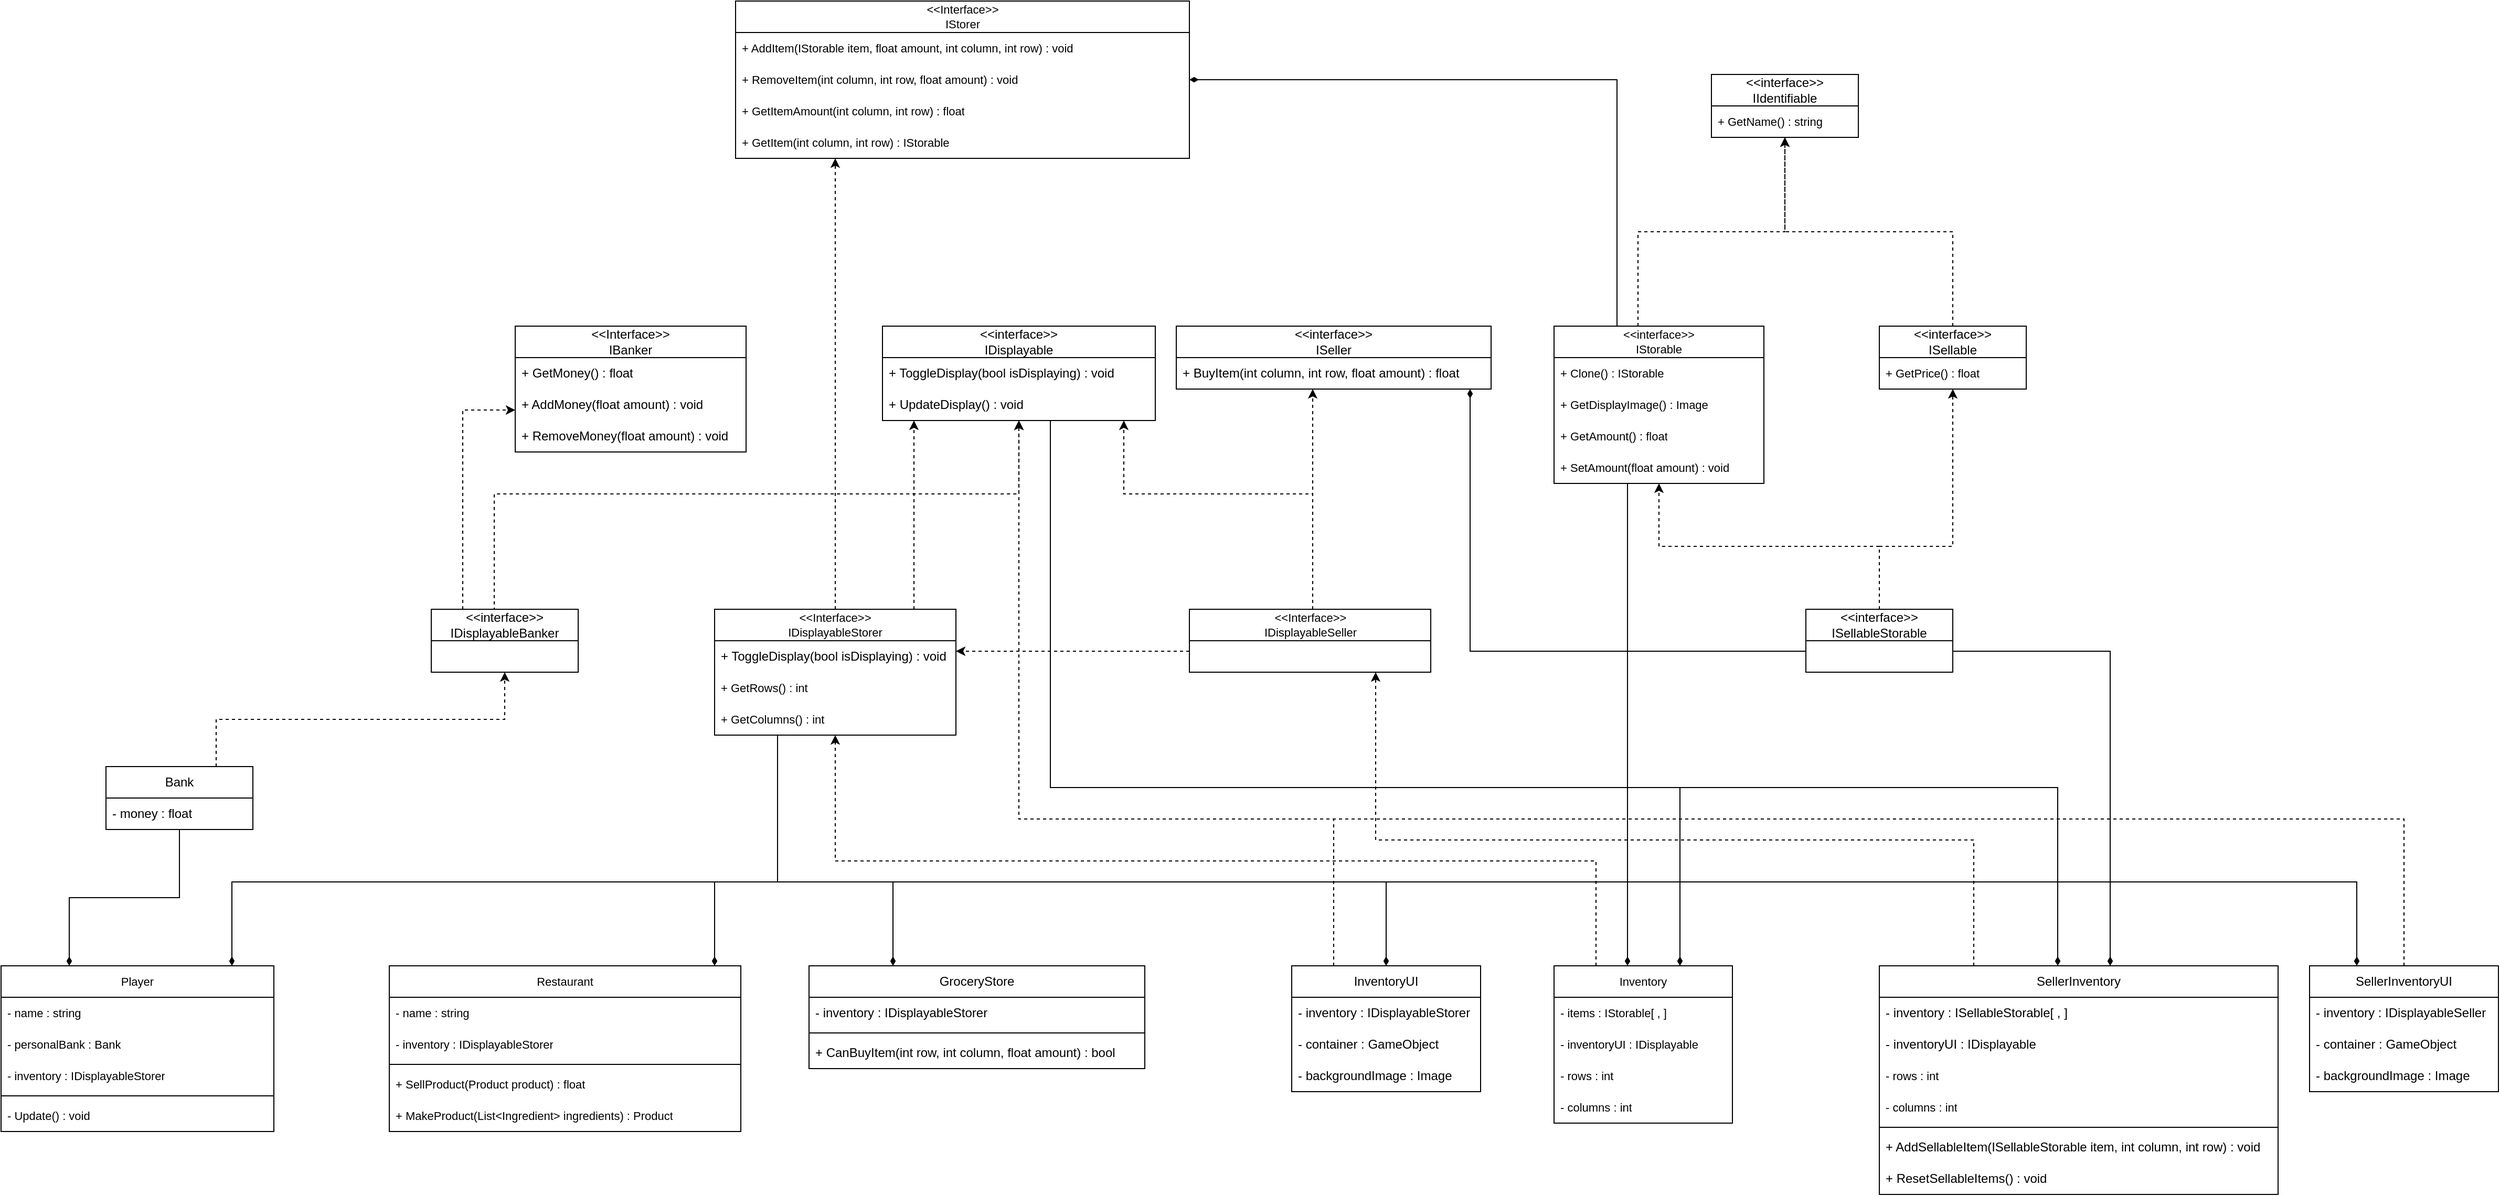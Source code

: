 <mxfile version="27.0.2">
  <diagram id="pdB2mCK9hGcTlmRjA9xO" name="Page-1">
    <mxGraphModel dx="2078" dy="1389" grid="1" gridSize="10" guides="1" tooltips="1" connect="1" arrows="1" fold="1" page="0" pageScale="1" pageWidth="1100" pageHeight="850" math="0" shadow="0">
      <root>
        <mxCell id="0" />
        <mxCell id="1" parent="0" />
        <mxCell id="y3dejYl5hOy6JRBc-fn4-83" style="edgeStyle=orthogonalEdgeStyle;shape=connector;rounded=0;orthogonalLoop=1;jettySize=auto;html=1;strokeColor=default;align=center;verticalAlign=middle;fontFamily=Helvetica;fontSize=11;fontColor=default;labelBackgroundColor=default;startFill=0;endArrow=classic;endFill=1;dashed=1;" parent="1" source="7_HF5JpnLs6K-egopBzT-24" target="y3dejYl5hOy6JRBc-fn4-70" edge="1">
          <mxGeometry relative="1" as="geometry">
            <Array as="points">
              <mxPoint x="445" y="80" />
              <mxPoint x="445" y="80" />
            </Array>
          </mxGeometry>
        </mxCell>
        <mxCell id="7_HF5JpnLs6K-egopBzT-32" style="edgeStyle=orthogonalEdgeStyle;shape=connector;rounded=0;orthogonalLoop=1;jettySize=auto;html=1;strokeColor=default;align=center;verticalAlign=middle;fontFamily=Helvetica;fontSize=11;fontColor=default;labelBackgroundColor=default;startFill=0;endArrow=classic;dashed=1;endFill=1;" parent="1" source="y3dejYl5hOy6JRBc-fn4-38" target="7_HF5JpnLs6K-egopBzT-24" edge="1">
          <mxGeometry relative="1" as="geometry">
            <Array as="points">
              <mxPoint x="1170" y="680" />
              <mxPoint x="445" y="680" />
            </Array>
          </mxGeometry>
        </mxCell>
        <mxCell id="pJNXz36hdigAx7LciK3f-6" style="edgeStyle=orthogonalEdgeStyle;rounded=0;orthogonalLoop=1;jettySize=auto;html=1;endArrow=none;startFill=1;startArrow=diamondThin;" parent="1" source="y3dejYl5hOy6JRBc-fn4-38" target="NxSFSjnVY6C2mRSDxV60-2" edge="1">
          <mxGeometry relative="1" as="geometry">
            <Array as="points">
              <mxPoint x="1250" y="610" />
              <mxPoint x="650" y="610" />
            </Array>
          </mxGeometry>
        </mxCell>
        <mxCell id="pJNXz36hdigAx7LciK3f-7" style="edgeStyle=orthogonalEdgeStyle;rounded=0;orthogonalLoop=1;jettySize=auto;html=1;startArrow=none;startFill=0;endArrow=diamondThin;endFill=1;" parent="1" source="7_HF5JpnLs6K-egopBzT-24" target="pJNXz36hdigAx7LciK3f-1" edge="1">
          <mxGeometry relative="1" as="geometry">
            <Array as="points">
              <mxPoint x="390" y="700" />
              <mxPoint x="970" y="700" />
            </Array>
          </mxGeometry>
        </mxCell>
        <mxCell id="y3dejYl5hOy6JRBc-fn4-38" value="Inventory" style="swimlane;fontStyle=0;childLayout=stackLayout;horizontal=1;startSize=30;horizontalStack=0;resizeParent=1;resizeParentMax=0;resizeLast=0;collapsible=1;marginBottom=0;whiteSpace=wrap;html=1;fontFamily=Helvetica;fontSize=11;fontColor=default;labelBackgroundColor=default;" parent="1" vertex="1">
          <mxGeometry x="1130" y="780" width="170" height="150" as="geometry" />
        </mxCell>
        <mxCell id="y3dejYl5hOy6JRBc-fn4-39" value="- items : IStorable[ , ]" style="text;strokeColor=none;fillColor=none;align=left;verticalAlign=middle;spacingLeft=4;spacingRight=4;overflow=hidden;points=[[0,0.5],[1,0.5]];portConstraint=eastwest;rotatable=0;whiteSpace=wrap;html=1;fontFamily=Helvetica;fontSize=11;fontColor=default;labelBackgroundColor=default;" parent="y3dejYl5hOy6JRBc-fn4-38" vertex="1">
          <mxGeometry y="30" width="170" height="30" as="geometry" />
        </mxCell>
        <mxCell id="pJNXz36hdigAx7LciK3f-8" value="- inventoryUI : IDisplayable" style="text;strokeColor=none;fillColor=none;align=left;verticalAlign=middle;spacingLeft=4;spacingRight=4;overflow=hidden;points=[[0,0.5],[1,0.5]];portConstraint=eastwest;rotatable=0;whiteSpace=wrap;html=1;fontFamily=Helvetica;fontSize=11;fontColor=default;labelBackgroundColor=default;" parent="y3dejYl5hOy6JRBc-fn4-38" vertex="1">
          <mxGeometry y="60" width="170" height="30" as="geometry" />
        </mxCell>
        <mxCell id="gDQ5T7jIF0I7Gpl21PnT-2" value="- rows : int" style="text;strokeColor=none;fillColor=none;align=left;verticalAlign=middle;spacingLeft=4;spacingRight=4;overflow=hidden;points=[[0,0.5],[1,0.5]];portConstraint=eastwest;rotatable=0;whiteSpace=wrap;html=1;fontFamily=Helvetica;fontSize=11;fontColor=default;labelBackgroundColor=default;" parent="y3dejYl5hOy6JRBc-fn4-38" vertex="1">
          <mxGeometry y="90" width="170" height="30" as="geometry" />
        </mxCell>
        <mxCell id="gDQ5T7jIF0I7Gpl21PnT-3" value="- columns : int" style="text;strokeColor=none;fillColor=none;align=left;verticalAlign=middle;spacingLeft=4;spacingRight=4;overflow=hidden;points=[[0,0.5],[1,0.5]];portConstraint=eastwest;rotatable=0;whiteSpace=wrap;html=1;fontFamily=Helvetica;fontSize=11;fontColor=default;labelBackgroundColor=default;" parent="y3dejYl5hOy6JRBc-fn4-38" vertex="1">
          <mxGeometry y="120" width="170" height="30" as="geometry" />
        </mxCell>
        <mxCell id="y3dejYl5hOy6JRBc-fn4-70" value="&amp;lt;&amp;lt;Interface&amp;gt;&amp;gt;&lt;div&gt;IStorer&lt;/div&gt;" style="swimlane;fontStyle=0;childLayout=stackLayout;horizontal=1;startSize=30;horizontalStack=0;resizeParent=1;resizeParentMax=0;resizeLast=0;collapsible=1;marginBottom=0;whiteSpace=wrap;html=1;fontFamily=Helvetica;fontSize=11;fontColor=default;labelBackgroundColor=default;" parent="1" vertex="1">
          <mxGeometry x="350" y="-140" width="432.5" height="150" as="geometry" />
        </mxCell>
        <mxCell id="y3dejYl5hOy6JRBc-fn4-85" value="+ AddItem(IStorable item, float amount, int column, int row) : void" style="text;strokeColor=none;fillColor=none;align=left;verticalAlign=middle;spacingLeft=4;spacingRight=4;overflow=hidden;points=[[0,0.5],[1,0.5]];portConstraint=eastwest;rotatable=0;whiteSpace=wrap;html=1;fontFamily=Helvetica;fontSize=11;fontColor=default;labelBackgroundColor=default;" parent="y3dejYl5hOy6JRBc-fn4-70" vertex="1">
          <mxGeometry y="30" width="432.5" height="30" as="geometry" />
        </mxCell>
        <mxCell id="y3dejYl5hOy6JRBc-fn4-78" value="+ RemoveItem(int column, int row, float amount) : void" style="text;strokeColor=none;fillColor=none;align=left;verticalAlign=middle;spacingLeft=4;spacingRight=4;overflow=hidden;points=[[0,0.5],[1,0.5]];portConstraint=eastwest;rotatable=0;whiteSpace=wrap;html=1;fontFamily=Helvetica;fontSize=11;fontColor=default;labelBackgroundColor=default;" parent="y3dejYl5hOy6JRBc-fn4-70" vertex="1">
          <mxGeometry y="60" width="432.5" height="30" as="geometry" />
        </mxCell>
        <mxCell id="iZO1yUz39WsHkS1mLO0n-1" value="+ GetItemAmount(int column, int row) : float" style="text;strokeColor=none;fillColor=none;align=left;verticalAlign=middle;spacingLeft=4;spacingRight=4;overflow=hidden;points=[[0,0.5],[1,0.5]];portConstraint=eastwest;rotatable=0;whiteSpace=wrap;html=1;fontFamily=Helvetica;fontSize=11;fontColor=default;labelBackgroundColor=default;" vertex="1" parent="y3dejYl5hOy6JRBc-fn4-70">
          <mxGeometry y="90" width="432.5" height="30" as="geometry" />
        </mxCell>
        <mxCell id="iZO1yUz39WsHkS1mLO0n-2" value="+ GetItem(int column, int row) : IStorable" style="text;strokeColor=none;fillColor=none;align=left;verticalAlign=middle;spacingLeft=4;spacingRight=4;overflow=hidden;points=[[0,0.5],[1,0.5]];portConstraint=eastwest;rotatable=0;whiteSpace=wrap;html=1;fontFamily=Helvetica;fontSize=11;fontColor=default;labelBackgroundColor=default;" vertex="1" parent="y3dejYl5hOy6JRBc-fn4-70">
          <mxGeometry y="120" width="432.5" height="30" as="geometry" />
        </mxCell>
        <mxCell id="gDQ5T7jIF0I7Gpl21PnT-27" style="edgeStyle=orthogonalEdgeStyle;rounded=0;orthogonalLoop=1;jettySize=auto;html=1;dashed=1;" parent="1" source="y3dejYl5hOy6JRBc-fn4-88" target="gDQ5T7jIF0I7Gpl21PnT-22" edge="1">
          <mxGeometry relative="1" as="geometry">
            <Array as="points">
              <mxPoint x="1210" y="80" />
              <mxPoint x="1350" y="80" />
            </Array>
          </mxGeometry>
        </mxCell>
        <mxCell id="y3dejYl5hOy6JRBc-fn4-88" value="&lt;div&gt;&amp;lt;&amp;lt;interface&amp;gt;&amp;gt;&lt;/div&gt;IStorable" style="swimlane;fontStyle=0;childLayout=stackLayout;horizontal=1;startSize=30;horizontalStack=0;resizeParent=1;resizeParentMax=0;resizeLast=0;collapsible=1;marginBottom=0;whiteSpace=wrap;html=1;fontFamily=Helvetica;fontSize=11;fontColor=default;labelBackgroundColor=default;" parent="1" vertex="1">
          <mxGeometry x="1130" y="170" width="200" height="150" as="geometry" />
        </mxCell>
        <mxCell id="2UsgkP_STszKTiXuxc6y-1" value="+ Clone() : IStorable" style="text;strokeColor=none;fillColor=none;align=left;verticalAlign=middle;spacingLeft=4;spacingRight=4;overflow=hidden;points=[[0,0.5],[1,0.5]];portConstraint=eastwest;rotatable=0;whiteSpace=wrap;html=1;fontFamily=Helvetica;fontSize=11;fontColor=default;labelBackgroundColor=default;" parent="y3dejYl5hOy6JRBc-fn4-88" vertex="1">
          <mxGeometry y="30" width="200" height="30" as="geometry" />
        </mxCell>
        <mxCell id="pJNXz36hdigAx7LciK3f-21" value="+ GetDisplayImage() : Image" style="text;strokeColor=none;fillColor=none;align=left;verticalAlign=middle;spacingLeft=4;spacingRight=4;overflow=hidden;points=[[0,0.5],[1,0.5]];portConstraint=eastwest;rotatable=0;whiteSpace=wrap;html=1;fontFamily=Helvetica;fontSize=11;fontColor=default;labelBackgroundColor=default;" parent="y3dejYl5hOy6JRBc-fn4-88" vertex="1">
          <mxGeometry y="60" width="200" height="30" as="geometry" />
        </mxCell>
        <mxCell id="kN-PBvlzbQmu7w6hdfgW-4" value="+ GetAmount() : float" style="text;strokeColor=none;fillColor=none;align=left;verticalAlign=middle;spacingLeft=4;spacingRight=4;overflow=hidden;points=[[0,0.5],[1,0.5]];portConstraint=eastwest;rotatable=0;whiteSpace=wrap;html=1;fontFamily=Helvetica;fontSize=11;fontColor=default;labelBackgroundColor=default;" parent="y3dejYl5hOy6JRBc-fn4-88" vertex="1">
          <mxGeometry y="90" width="200" height="30" as="geometry" />
        </mxCell>
        <mxCell id="kN-PBvlzbQmu7w6hdfgW-7" value="+ SetAmount(float amount) : void" style="text;strokeColor=none;fillColor=none;align=left;verticalAlign=middle;spacingLeft=4;spacingRight=4;overflow=hidden;points=[[0,0.5],[1,0.5]];portConstraint=eastwest;rotatable=0;whiteSpace=wrap;html=1;fontFamily=Helvetica;fontSize=11;fontColor=default;labelBackgroundColor=default;" parent="y3dejYl5hOy6JRBc-fn4-88" vertex="1">
          <mxGeometry y="120" width="200" height="30" as="geometry" />
        </mxCell>
        <mxCell id="y3dejYl5hOy6JRBc-fn4-93" style="edgeStyle=orthogonalEdgeStyle;shape=connector;rounded=0;orthogonalLoop=1;jettySize=auto;html=1;strokeColor=default;align=center;verticalAlign=middle;fontFamily=Helvetica;fontSize=11;fontColor=default;labelBackgroundColor=default;startFill=1;endArrow=none;startArrow=diamondThin;" parent="1" source="y3dejYl5hOy6JRBc-fn4-70" target="y3dejYl5hOy6JRBc-fn4-88" edge="1">
          <mxGeometry relative="1" as="geometry">
            <Array as="points">
              <mxPoint x="1190" y="-65" />
            </Array>
          </mxGeometry>
        </mxCell>
        <mxCell id="NxSFSjnVY6C2mRSDxV60-2" value="&amp;lt;&amp;lt;interface&amp;gt;&amp;gt;&lt;div&gt;IDisplayable&lt;/div&gt;" style="swimlane;fontStyle=0;childLayout=stackLayout;horizontal=1;startSize=30;horizontalStack=0;resizeParent=1;resizeParentMax=0;resizeLast=0;collapsible=1;marginBottom=0;whiteSpace=wrap;html=1;" parent="1" vertex="1">
          <mxGeometry x="490" y="170" width="260" height="90" as="geometry" />
        </mxCell>
        <mxCell id="NxSFSjnVY6C2mRSDxV60-3" value="+ ToggleDisplay(bool isDisplaying) : void" style="text;strokeColor=none;fillColor=none;align=left;verticalAlign=middle;spacingLeft=4;spacingRight=4;overflow=hidden;points=[[0,0.5],[1,0.5]];portConstraint=eastwest;rotatable=0;whiteSpace=wrap;html=1;" parent="NxSFSjnVY6C2mRSDxV60-2" vertex="1">
          <mxGeometry y="30" width="260" height="30" as="geometry" />
        </mxCell>
        <mxCell id="pJNXz36hdigAx7LciK3f-24" value="+ UpdateDisplay() : void" style="text;strokeColor=none;fillColor=none;align=left;verticalAlign=middle;spacingLeft=4;spacingRight=4;overflow=hidden;points=[[0,0.5],[1,0.5]];portConstraint=eastwest;rotatable=0;whiteSpace=wrap;html=1;" parent="NxSFSjnVY6C2mRSDxV60-2" vertex="1">
          <mxGeometry y="60" width="260" height="30" as="geometry" />
        </mxCell>
        <mxCell id="7_HF5JpnLs6K-egopBzT-14" style="edgeStyle=orthogonalEdgeStyle;rounded=0;orthogonalLoop=1;jettySize=auto;html=1;endArrow=none;startFill=1;startArrow=diamondThin;" parent="1" source="y3dejYl5hOy6JRBc-fn4-38" target="y3dejYl5hOy6JRBc-fn4-88" edge="1">
          <mxGeometry relative="1" as="geometry">
            <mxPoint x="870" y="280" as="targetPoint" />
            <Array as="points">
              <mxPoint x="1200" y="390" />
              <mxPoint x="1200" y="390" />
            </Array>
          </mxGeometry>
        </mxCell>
        <mxCell id="iZO1yUz39WsHkS1mLO0n-13" style="edgeStyle=orthogonalEdgeStyle;rounded=0;orthogonalLoop=1;jettySize=auto;html=1;dashed=1;" edge="1" parent="1" source="7_HF5JpnLs6K-egopBzT-24" target="NxSFSjnVY6C2mRSDxV60-2">
          <mxGeometry relative="1" as="geometry">
            <Array as="points">
              <mxPoint x="520" y="350" />
              <mxPoint x="520" y="350" />
            </Array>
          </mxGeometry>
        </mxCell>
        <mxCell id="7_HF5JpnLs6K-egopBzT-24" value="&lt;div&gt;&amp;lt;&amp;lt;Interface&amp;gt;&amp;gt;&lt;/div&gt;IDisplayableStorer" style="swimlane;fontStyle=0;childLayout=stackLayout;horizontal=1;startSize=30;horizontalStack=0;resizeParent=1;resizeParentMax=0;resizeLast=0;collapsible=1;marginBottom=0;whiteSpace=wrap;html=1;fontFamily=Helvetica;fontSize=11;fontColor=default;labelBackgroundColor=default;" parent="1" vertex="1">
          <mxGeometry x="330" y="440" width="230" height="120" as="geometry" />
        </mxCell>
        <mxCell id="pJNXz36hdigAx7LciK3f-25" value="+ ToggleDisplay(bool isDisplaying) : void" style="text;strokeColor=none;fillColor=none;align=left;verticalAlign=middle;spacingLeft=4;spacingRight=4;overflow=hidden;points=[[0,0.5],[1,0.5]];portConstraint=eastwest;rotatable=0;whiteSpace=wrap;html=1;" parent="7_HF5JpnLs6K-egopBzT-24" vertex="1">
          <mxGeometry y="30" width="230" height="30" as="geometry" />
        </mxCell>
        <mxCell id="pJNXz36hdigAx7LciK3f-12" value="+ GetRows() : int" style="text;strokeColor=none;fillColor=none;align=left;verticalAlign=middle;spacingLeft=4;spacingRight=4;overflow=hidden;points=[[0,0.5],[1,0.5]];portConstraint=eastwest;rotatable=0;whiteSpace=wrap;html=1;fontFamily=Helvetica;fontSize=11;fontColor=default;labelBackgroundColor=default;" parent="7_HF5JpnLs6K-egopBzT-24" vertex="1">
          <mxGeometry y="60" width="230" height="30" as="geometry" />
        </mxCell>
        <mxCell id="pJNXz36hdigAx7LciK3f-14" value="+ GetColumns() : int" style="text;strokeColor=none;fillColor=none;align=left;verticalAlign=middle;spacingLeft=4;spacingRight=4;overflow=hidden;points=[[0,0.5],[1,0.5]];portConstraint=eastwest;rotatable=0;whiteSpace=wrap;html=1;fontFamily=Helvetica;fontSize=11;fontColor=default;labelBackgroundColor=default;" parent="7_HF5JpnLs6K-egopBzT-24" vertex="1">
          <mxGeometry y="90" width="230" height="30" as="geometry" />
        </mxCell>
        <mxCell id="7_HF5JpnLs6K-egopBzT-50" style="edgeStyle=orthogonalEdgeStyle;shape=connector;rounded=0;orthogonalLoop=1;jettySize=auto;html=1;strokeColor=default;align=center;verticalAlign=middle;fontFamily=Helvetica;fontSize=11;fontColor=default;labelBackgroundColor=default;startFill=1;endArrow=none;startArrow=diamondThin;" parent="1" source="7_HF5JpnLs6K-egopBzT-33" target="7_HF5JpnLs6K-egopBzT-24" edge="1">
          <mxGeometry relative="1" as="geometry">
            <mxPoint x="270" y="790" as="sourcePoint" />
            <Array as="points">
              <mxPoint x="330" y="700" />
              <mxPoint x="390" y="700" />
            </Array>
          </mxGeometry>
        </mxCell>
        <mxCell id="7_HF5JpnLs6K-egopBzT-33" value="Restaurant" style="swimlane;fontStyle=0;childLayout=stackLayout;horizontal=1;startSize=30;horizontalStack=0;resizeParent=1;resizeParentMax=0;resizeLast=0;collapsible=1;marginBottom=0;whiteSpace=wrap;html=1;fontFamily=Helvetica;fontSize=11;fontColor=default;labelBackgroundColor=default;" parent="1" vertex="1">
          <mxGeometry x="20" y="780" width="335" height="158" as="geometry" />
        </mxCell>
        <mxCell id="7_HF5JpnLs6K-egopBzT-34" value="- name : string" style="text;strokeColor=none;fillColor=none;align=left;verticalAlign=middle;spacingLeft=4;spacingRight=4;overflow=hidden;points=[[0,0.5],[1,0.5]];portConstraint=eastwest;rotatable=0;whiteSpace=wrap;html=1;fontFamily=Helvetica;fontSize=11;fontColor=default;labelBackgroundColor=default;" parent="7_HF5JpnLs6K-egopBzT-33" vertex="1">
          <mxGeometry y="30" width="335" height="30" as="geometry" />
        </mxCell>
        <mxCell id="7_HF5JpnLs6K-egopBzT-35" value="- inventory : IDisplayableStorer" style="text;strokeColor=none;fillColor=none;align=left;verticalAlign=middle;spacingLeft=4;spacingRight=4;overflow=hidden;points=[[0,0.5],[1,0.5]];portConstraint=eastwest;rotatable=0;whiteSpace=wrap;html=1;fontFamily=Helvetica;fontSize=11;fontColor=default;labelBackgroundColor=default;" parent="7_HF5JpnLs6K-egopBzT-33" vertex="1">
          <mxGeometry y="60" width="335" height="30" as="geometry" />
        </mxCell>
        <mxCell id="7_HF5JpnLs6K-egopBzT-36" value="&lt;span style=&quot;color: rgba(0, 0, 0, 0); font-family: monospace; font-size: 0px; background-color: rgb(27, 29, 30);&quot;&gt;%3CmxGraphModel%3E%3Croot%3E%3CmxCell%20id%3D%220%22%2F%3E%3CmxCell%20id%3D%221%22%20parent%3D%220%22%2F%3E%3CmxCell%20id%3D%222%22%20value%3D%22%2B%20GetItem(string%20name)%20%3A%20Item%22%20style%3D%22text%3BstrokeColor%3Dnone%3BfillColor%3Dnone%3Balign%3Dleft%3BverticalAlign%3Dmiddle%3BspacingLeft%3D4%3BspacingRight%3D4%3Boverflow%3Dhidden%3Bpoints%3D%5B%5B0%2C0.5%5D%2C%5B1%2C0.5%5D%5D%3BportConstraint%3Deastwest%3Brotatable%3D0%3BwhiteSpace%3Dwrap%3Bhtml%3D1%3BfontFamily%3DHelvetica%3BfontSize%3D11%3BfontColor%3Ddefault%3BlabelBackgroundColor%3Ddefault%3B%22%20vertex%3D%221%22%20parent%3D%221%22%3E%3CmxGeometry%20x%3D%22400%22%20y%3D%22310%22%20width%3D%22290%22%20height%3D%2230%22%20as%3D%22geometry%22%2F%3E%3C%2FmxCell%3E%3C%2Froot%3E%3C%2FmxGraphModel%3E&lt;/span&gt;" style="line;html=1;strokeWidth=1;align=left;verticalAlign=middle;spacingTop=-1;spacingLeft=3;spacingRight=3;rotatable=0;labelPosition=right;points=[];portConstraint=eastwest;" parent="7_HF5JpnLs6K-egopBzT-33" vertex="1">
          <mxGeometry y="90" width="335" height="8" as="geometry" />
        </mxCell>
        <mxCell id="7_HF5JpnLs6K-egopBzT-38" value="+ SellProduct(Product product) : float" style="text;strokeColor=none;fillColor=none;align=left;verticalAlign=middle;spacingLeft=4;spacingRight=4;overflow=hidden;points=[[0,0.5],[1,0.5]];portConstraint=eastwest;rotatable=0;whiteSpace=wrap;html=1;fontFamily=Helvetica;fontSize=11;fontColor=default;labelBackgroundColor=default;" parent="7_HF5JpnLs6K-egopBzT-33" vertex="1">
          <mxGeometry y="98" width="335" height="30" as="geometry" />
        </mxCell>
        <mxCell id="7_HF5JpnLs6K-egopBzT-39" value="+ MakeProduct(List&amp;lt;Ingredient&amp;gt; ingredients) : Product" style="text;strokeColor=none;fillColor=none;align=left;verticalAlign=middle;spacingLeft=4;spacingRight=4;overflow=hidden;points=[[0,0.5],[1,0.5]];portConstraint=eastwest;rotatable=0;whiteSpace=wrap;html=1;fontFamily=Helvetica;fontSize=11;fontColor=default;labelBackgroundColor=default;" parent="7_HF5JpnLs6K-egopBzT-33" vertex="1">
          <mxGeometry y="128" width="335" height="30" as="geometry" />
        </mxCell>
        <mxCell id="2UsgkP_STszKTiXuxc6y-12" style="edgeStyle=orthogonalEdgeStyle;rounded=0;orthogonalLoop=1;jettySize=auto;html=1;exitX=0.25;exitY=0;exitDx=0;exitDy=0;endArrow=none;startFill=1;startArrow=diamondThin;" parent="1" source="7_HF5JpnLs6K-egopBzT-40" target="2UsgkP_STszKTiXuxc6y-7" edge="1">
          <mxGeometry relative="1" as="geometry" />
        </mxCell>
        <mxCell id="7_HF5JpnLs6K-egopBzT-40" value="Player" style="swimlane;fontStyle=0;childLayout=stackLayout;horizontal=1;startSize=30;horizontalStack=0;resizeParent=1;resizeParentMax=0;resizeLast=0;collapsible=1;marginBottom=0;whiteSpace=wrap;html=1;fontFamily=Helvetica;fontSize=11;fontColor=default;labelBackgroundColor=default;" parent="1" vertex="1">
          <mxGeometry x="-350" y="780" width="260" height="158" as="geometry" />
        </mxCell>
        <mxCell id="7_HF5JpnLs6K-egopBzT-41" value="- name : string" style="text;strokeColor=none;fillColor=none;align=left;verticalAlign=middle;spacingLeft=4;spacingRight=4;overflow=hidden;points=[[0,0.5],[1,0.5]];portConstraint=eastwest;rotatable=0;whiteSpace=wrap;html=1;fontFamily=Helvetica;fontSize=11;fontColor=default;labelBackgroundColor=default;" parent="7_HF5JpnLs6K-egopBzT-40" vertex="1">
          <mxGeometry y="30" width="260" height="30" as="geometry" />
        </mxCell>
        <mxCell id="7_HF5JpnLs6K-egopBzT-42" value="- personalBank : Bank" style="text;strokeColor=none;fillColor=none;align=left;verticalAlign=middle;spacingLeft=4;spacingRight=4;overflow=hidden;points=[[0,0.5],[1,0.5]];portConstraint=eastwest;rotatable=0;whiteSpace=wrap;html=1;fontFamily=Helvetica;fontSize=11;fontColor=default;labelBackgroundColor=default;" parent="7_HF5JpnLs6K-egopBzT-40" vertex="1">
          <mxGeometry y="60" width="260" height="30" as="geometry" />
        </mxCell>
        <mxCell id="7_HF5JpnLs6K-egopBzT-43" value="- inventory : IDisplayableStorer" style="text;strokeColor=none;fillColor=none;align=left;verticalAlign=middle;spacingLeft=4;spacingRight=4;overflow=hidden;points=[[0,0.5],[1,0.5]];portConstraint=eastwest;rotatable=0;whiteSpace=wrap;html=1;fontFamily=Helvetica;fontSize=11;fontColor=default;labelBackgroundColor=default;" parent="7_HF5JpnLs6K-egopBzT-40" vertex="1">
          <mxGeometry y="90" width="260" height="30" as="geometry" />
        </mxCell>
        <mxCell id="7_HF5JpnLs6K-egopBzT-44" value="" style="line;html=1;strokeWidth=1;align=left;verticalAlign=middle;spacingTop=-1;spacingLeft=3;spacingRight=3;rotatable=0;labelPosition=right;points=[];portConstraint=eastwest;" parent="7_HF5JpnLs6K-egopBzT-40" vertex="1">
          <mxGeometry y="120" width="260" height="8" as="geometry" />
        </mxCell>
        <mxCell id="7_HF5JpnLs6K-egopBzT-45" value="- Update() : void" style="text;strokeColor=none;fillColor=none;align=left;verticalAlign=middle;spacingLeft=4;spacingRight=4;overflow=hidden;points=[[0,0.5],[1,0.5]];portConstraint=eastwest;rotatable=0;whiteSpace=wrap;html=1;fontFamily=Helvetica;fontSize=11;fontColor=default;labelBackgroundColor=default;" parent="7_HF5JpnLs6K-egopBzT-40" vertex="1">
          <mxGeometry y="128" width="260" height="30" as="geometry" />
        </mxCell>
        <mxCell id="7_HF5JpnLs6K-egopBzT-49" style="edgeStyle=orthogonalEdgeStyle;shape=connector;rounded=0;orthogonalLoop=1;jettySize=auto;html=1;strokeColor=default;align=center;verticalAlign=middle;fontFamily=Helvetica;fontSize=11;fontColor=default;labelBackgroundColor=default;startFill=1;endArrow=none;startArrow=diamondThin;" parent="1" source="7_HF5JpnLs6K-egopBzT-40" target="7_HF5JpnLs6K-egopBzT-24" edge="1">
          <mxGeometry relative="1" as="geometry">
            <Array as="points">
              <mxPoint x="-130" y="700" />
              <mxPoint x="390" y="700" />
            </Array>
            <mxPoint x="320" y="590" as="targetPoint" />
          </mxGeometry>
        </mxCell>
        <mxCell id="pJNXz36hdigAx7LciK3f-5" style="edgeStyle=orthogonalEdgeStyle;rounded=0;orthogonalLoop=1;jettySize=auto;html=1;dashed=1;" parent="1" source="pJNXz36hdigAx7LciK3f-1" target="NxSFSjnVY6C2mRSDxV60-2" edge="1">
          <mxGeometry relative="1" as="geometry">
            <mxPoint x="660" y="500" as="sourcePoint" />
            <Array as="points">
              <mxPoint x="920" y="640" />
              <mxPoint x="620" y="640" />
            </Array>
          </mxGeometry>
        </mxCell>
        <mxCell id="pJNXz36hdigAx7LciK3f-1" value="InventoryUI" style="swimlane;fontStyle=0;childLayout=stackLayout;horizontal=1;startSize=30;horizontalStack=0;resizeParent=1;resizeParentMax=0;resizeLast=0;collapsible=1;marginBottom=0;whiteSpace=wrap;html=1;" parent="1" vertex="1">
          <mxGeometry x="880" y="780" width="180" height="120" as="geometry" />
        </mxCell>
        <mxCell id="pJNXz36hdigAx7LciK3f-4" value="- inventory : IDisplayableStorer" style="text;strokeColor=none;fillColor=none;align=left;verticalAlign=middle;spacingLeft=4;spacingRight=4;overflow=hidden;points=[[0,0.5],[1,0.5]];portConstraint=eastwest;rotatable=0;whiteSpace=wrap;html=1;" parent="pJNXz36hdigAx7LciK3f-1" vertex="1">
          <mxGeometry y="30" width="180" height="30" as="geometry" />
        </mxCell>
        <mxCell id="pJNXz36hdigAx7LciK3f-22" value="- container : GameObject" style="text;strokeColor=none;fillColor=none;align=left;verticalAlign=middle;spacingLeft=4;spacingRight=4;overflow=hidden;points=[[0,0.5],[1,0.5]];portConstraint=eastwest;rotatable=0;whiteSpace=wrap;html=1;" parent="pJNXz36hdigAx7LciK3f-1" vertex="1">
          <mxGeometry y="60" width="180" height="30" as="geometry" />
        </mxCell>
        <mxCell id="pJNXz36hdigAx7LciK3f-23" value="- backgroundImage : Image" style="text;strokeColor=none;fillColor=none;align=left;verticalAlign=middle;spacingLeft=4;spacingRight=4;overflow=hidden;points=[[0,0.5],[1,0.5]];portConstraint=eastwest;rotatable=0;whiteSpace=wrap;html=1;" parent="pJNXz36hdigAx7LciK3f-1" vertex="1">
          <mxGeometry y="90" width="180" height="30" as="geometry" />
        </mxCell>
        <mxCell id="2UsgkP_STszKTiXuxc6y-3" value="&amp;lt;&amp;lt;Interface&amp;gt;&amp;gt;&lt;div&gt;IBanker&lt;/div&gt;" style="swimlane;fontStyle=0;childLayout=stackLayout;horizontal=1;startSize=30;horizontalStack=0;resizeParent=1;resizeParentMax=0;resizeLast=0;collapsible=1;marginBottom=0;whiteSpace=wrap;html=1;" parent="1" vertex="1">
          <mxGeometry x="140" y="170" width="220" height="120" as="geometry" />
        </mxCell>
        <mxCell id="2UsgkP_STszKTiXuxc6y-4" value="+ GetMoney() : float" style="text;strokeColor=none;fillColor=none;align=left;verticalAlign=middle;spacingLeft=4;spacingRight=4;overflow=hidden;points=[[0,0.5],[1,0.5]];portConstraint=eastwest;rotatable=0;whiteSpace=wrap;html=1;" parent="2UsgkP_STszKTiXuxc6y-3" vertex="1">
          <mxGeometry y="30" width="220" height="30" as="geometry" />
        </mxCell>
        <mxCell id="2UsgkP_STszKTiXuxc6y-5" value="+ AddMoney(float amount) : void" style="text;strokeColor=none;fillColor=none;align=left;verticalAlign=middle;spacingLeft=4;spacingRight=4;overflow=hidden;points=[[0,0.5],[1,0.5]];portConstraint=eastwest;rotatable=0;whiteSpace=wrap;html=1;" parent="2UsgkP_STszKTiXuxc6y-3" vertex="1">
          <mxGeometry y="60" width="220" height="30" as="geometry" />
        </mxCell>
        <mxCell id="2UsgkP_STszKTiXuxc6y-6" value="+ RemoveMoney(float amount) : void" style="text;strokeColor=none;fillColor=none;align=left;verticalAlign=middle;spacingLeft=4;spacingRight=4;overflow=hidden;points=[[0,0.5],[1,0.5]];portConstraint=eastwest;rotatable=0;whiteSpace=wrap;html=1;" parent="2UsgkP_STszKTiXuxc6y-3" vertex="1">
          <mxGeometry y="90" width="220" height="30" as="geometry" />
        </mxCell>
        <mxCell id="2UsgkP_STszKTiXuxc6y-11" style="edgeStyle=orthogonalEdgeStyle;rounded=0;orthogonalLoop=1;jettySize=auto;html=1;dashed=1;" parent="1" source="2UsgkP_STszKTiXuxc6y-15" target="2UsgkP_STszKTiXuxc6y-3" edge="1">
          <mxGeometry relative="1" as="geometry">
            <Array as="points">
              <mxPoint x="90" y="250" />
            </Array>
          </mxGeometry>
        </mxCell>
        <mxCell id="2UsgkP_STszKTiXuxc6y-21" style="edgeStyle=orthogonalEdgeStyle;rounded=0;orthogonalLoop=1;jettySize=auto;html=1;exitX=0.75;exitY=0;exitDx=0;exitDy=0;dashed=1;" parent="1" source="2UsgkP_STszKTiXuxc6y-7" target="2UsgkP_STszKTiXuxc6y-15" edge="1">
          <mxGeometry relative="1" as="geometry" />
        </mxCell>
        <mxCell id="2UsgkP_STszKTiXuxc6y-7" value="Bank" style="swimlane;fontStyle=0;childLayout=stackLayout;horizontal=1;startSize=30;horizontalStack=0;resizeParent=1;resizeParentMax=0;resizeLast=0;collapsible=1;marginBottom=0;whiteSpace=wrap;html=1;" parent="1" vertex="1">
          <mxGeometry x="-250" y="590" width="140" height="60" as="geometry" />
        </mxCell>
        <mxCell id="2UsgkP_STszKTiXuxc6y-8" value="- money : float" style="text;strokeColor=none;fillColor=none;align=left;verticalAlign=middle;spacingLeft=4;spacingRight=4;overflow=hidden;points=[[0,0.5],[1,0.5]];portConstraint=eastwest;rotatable=0;whiteSpace=wrap;html=1;" parent="2UsgkP_STszKTiXuxc6y-7" vertex="1">
          <mxGeometry y="30" width="140" height="30" as="geometry" />
        </mxCell>
        <mxCell id="2UsgkP_STszKTiXuxc6y-15" value="&amp;lt;&amp;lt;interface&amp;gt;&amp;gt;&lt;div&gt;IDisplayableBanker&lt;/div&gt;" style="swimlane;fontStyle=0;childLayout=stackLayout;horizontal=1;startSize=30;horizontalStack=0;resizeParent=1;resizeParentMax=0;resizeLast=0;collapsible=1;marginBottom=0;whiteSpace=wrap;html=1;" parent="1" vertex="1">
          <mxGeometry x="60" y="440" width="140" height="60" as="geometry" />
        </mxCell>
        <mxCell id="2UsgkP_STszKTiXuxc6y-19" style="edgeStyle=orthogonalEdgeStyle;rounded=0;orthogonalLoop=1;jettySize=auto;html=1;endArrow=none;startFill=1;startArrow=classic;dashed=1;" parent="1" source="NxSFSjnVY6C2mRSDxV60-2" target="2UsgkP_STszKTiXuxc6y-15" edge="1">
          <mxGeometry relative="1" as="geometry">
            <Array as="points">
              <mxPoint x="120" y="330" />
            </Array>
          </mxGeometry>
        </mxCell>
        <mxCell id="2UsgkP_STszKTiXuxc6y-32" style="edgeStyle=orthogonalEdgeStyle;rounded=0;orthogonalLoop=1;jettySize=auto;html=1;endArrow=none;startFill=1;startArrow=diamondThin;" parent="1" source="2UsgkP_STszKTiXuxc6y-22" target="7_HF5JpnLs6K-egopBzT-24" edge="1">
          <mxGeometry relative="1" as="geometry">
            <Array as="points">
              <mxPoint x="500" y="700" />
              <mxPoint x="390" y="700" />
            </Array>
          </mxGeometry>
        </mxCell>
        <mxCell id="2UsgkP_STszKTiXuxc6y-22" value="GroceryStore" style="swimlane;fontStyle=0;childLayout=stackLayout;horizontal=1;startSize=30;horizontalStack=0;resizeParent=1;resizeParentMax=0;resizeLast=0;collapsible=1;marginBottom=0;whiteSpace=wrap;html=1;" parent="1" vertex="1">
          <mxGeometry x="420" y="780" width="320" height="98" as="geometry" />
        </mxCell>
        <mxCell id="2UsgkP_STszKTiXuxc6y-23" value="- inventory : IDisplayableStorer" style="text;strokeColor=none;fillColor=none;align=left;verticalAlign=middle;spacingLeft=4;spacingRight=4;overflow=hidden;points=[[0,0.5],[1,0.5]];portConstraint=eastwest;rotatable=0;whiteSpace=wrap;html=1;" parent="2UsgkP_STszKTiXuxc6y-22" vertex="1">
          <mxGeometry y="30" width="320" height="30" as="geometry" />
        </mxCell>
        <mxCell id="2UsgkP_STszKTiXuxc6y-28" value="&lt;span style=&quot;color: rgba(0, 0, 0, 0); font-family: monospace; font-size: 0px; background-color: rgb(27, 29, 30);&quot;&gt;%3CmxGraphModel%3E%3Croot%3E%3CmxCell%20id%3D%220%22%2F%3E%3CmxCell%20id%3D%221%22%20parent%3D%220%22%2F%3E%3CmxCell%20id%3D%222%22%20value%3D%22%2B%20GetItem(string%20name)%20%3A%20Item%22%20style%3D%22text%3BstrokeColor%3Dnone%3BfillColor%3Dnone%3Balign%3Dleft%3BverticalAlign%3Dmiddle%3BspacingLeft%3D4%3BspacingRight%3D4%3Boverflow%3Dhidden%3Bpoints%3D%5B%5B0%2C0.5%5D%2C%5B1%2C0.5%5D%5D%3BportConstraint%3Deastwest%3Brotatable%3D0%3BwhiteSpace%3Dwrap%3Bhtml%3D1%3BfontFamily%3DHelvetica%3BfontSize%3D11%3BfontColor%3Ddefault%3BlabelBackgroundColor%3Ddefault%3B%22%20vertex%3D%221%22%20parent%3D%221%22%3E%3CmxGeometry%20x%3D%22400%22%20y%3D%22310%22%20width%3D%22290%22%20height%3D%2230%22%20as%3D%22geometry%22%2F%3E%3C%2FmxCell%3E%3C%2Froot%3E%3C%2FmxGraphModel%3E&lt;/span&gt;" style="line;html=1;strokeWidth=1;align=left;verticalAlign=middle;spacingTop=-1;spacingLeft=3;spacingRight=3;rotatable=0;labelPosition=right;points=[];portConstraint=eastwest;" parent="2UsgkP_STszKTiXuxc6y-22" vertex="1">
          <mxGeometry y="60" width="320" height="8" as="geometry" />
        </mxCell>
        <mxCell id="2UsgkP_STszKTiXuxc6y-29" value="+ CanBuyItem(int row, int column, float amount) : bool" style="text;strokeColor=none;fillColor=none;align=left;verticalAlign=middle;spacingLeft=4;spacingRight=4;overflow=hidden;points=[[0,0.5],[1,0.5]];portConstraint=eastwest;rotatable=0;whiteSpace=wrap;html=1;" parent="2UsgkP_STszKTiXuxc6y-22" vertex="1">
          <mxGeometry y="68" width="320" height="30" as="geometry" />
        </mxCell>
        <mxCell id="gDQ5T7jIF0I7Gpl21PnT-1" style="edgeStyle=orthogonalEdgeStyle;rounded=0;orthogonalLoop=1;jettySize=auto;html=1;endArrow=none;startFill=1;startArrow=diamondThin;" parent="1" source="2UsgkP_STszKTiXuxc6y-40" target="NxSFSjnVY6C2mRSDxV60-2" edge="1">
          <mxGeometry relative="1" as="geometry">
            <mxPoint x="1982.5" y="825" as="sourcePoint" />
            <mxPoint x="1012.5" y="260.0" as="targetPoint" />
            <Array as="points">
              <mxPoint x="1610" y="610" />
              <mxPoint x="650" y="610" />
            </Array>
          </mxGeometry>
        </mxCell>
        <mxCell id="gDQ5T7jIF0I7Gpl21PnT-4" style="edgeStyle=orthogonalEdgeStyle;rounded=0;orthogonalLoop=1;jettySize=auto;html=1;endArrow=none;startFill=1;startArrow=diamondThin;" parent="1" source="2UsgkP_STszKTiXuxc6y-40" target="2UsgkP_STszKTiXuxc6y-51" edge="1">
          <mxGeometry relative="1" as="geometry">
            <Array as="points">
              <mxPoint x="1660" y="480" />
            </Array>
          </mxGeometry>
        </mxCell>
        <mxCell id="2UsgkP_STszKTiXuxc6y-40" value="SellerInventory" style="swimlane;fontStyle=0;childLayout=stackLayout;horizontal=1;startSize=30;horizontalStack=0;resizeParent=1;resizeParentMax=0;resizeLast=0;collapsible=1;marginBottom=0;whiteSpace=wrap;html=1;" parent="1" vertex="1">
          <mxGeometry x="1440" y="780" width="380" height="218" as="geometry" />
        </mxCell>
        <mxCell id="2UsgkP_STszKTiXuxc6y-41" value="- inventory : ISellableStorable[ , ]" style="text;strokeColor=none;fillColor=none;align=left;verticalAlign=middle;spacingLeft=4;spacingRight=4;overflow=hidden;points=[[0,0.5],[1,0.5]];portConstraint=eastwest;rotatable=0;whiteSpace=wrap;html=1;" parent="2UsgkP_STszKTiXuxc6y-40" vertex="1">
          <mxGeometry y="30" width="380" height="30" as="geometry" />
        </mxCell>
        <mxCell id="2UsgkP_STszKTiXuxc6y-42" value="- inventoryUI : IDisplayable" style="text;strokeColor=none;fillColor=none;align=left;verticalAlign=middle;spacingLeft=4;spacingRight=4;overflow=hidden;points=[[0,0.5],[1,0.5]];portConstraint=eastwest;rotatable=0;whiteSpace=wrap;html=1;" parent="2UsgkP_STszKTiXuxc6y-40" vertex="1">
          <mxGeometry y="60" width="380" height="30" as="geometry" />
        </mxCell>
        <mxCell id="pJNXz36hdigAx7LciK3f-10" value="- rows : int" style="text;strokeColor=none;fillColor=none;align=left;verticalAlign=middle;spacingLeft=4;spacingRight=4;overflow=hidden;points=[[0,0.5],[1,0.5]];portConstraint=eastwest;rotatable=0;whiteSpace=wrap;html=1;fontFamily=Helvetica;fontSize=11;fontColor=default;labelBackgroundColor=default;" parent="2UsgkP_STszKTiXuxc6y-40" vertex="1">
          <mxGeometry y="90" width="380" height="30" as="geometry" />
        </mxCell>
        <mxCell id="pJNXz36hdigAx7LciK3f-11" value="- columns : int" style="text;strokeColor=none;fillColor=none;align=left;verticalAlign=middle;spacingLeft=4;spacingRight=4;overflow=hidden;points=[[0,0.5],[1,0.5]];portConstraint=eastwest;rotatable=0;whiteSpace=wrap;html=1;fontFamily=Helvetica;fontSize=11;fontColor=default;labelBackgroundColor=default;" parent="2UsgkP_STszKTiXuxc6y-40" vertex="1">
          <mxGeometry y="120" width="380" height="30" as="geometry" />
        </mxCell>
        <mxCell id="gDQ5T7jIF0I7Gpl21PnT-33" value="&lt;span style=&quot;color: rgba(0, 0, 0, 0); font-family: monospace; font-size: 0px; background-color: rgb(27, 29, 30);&quot;&gt;%3CmxGraphModel%3E%3Croot%3E%3CmxCell%20id%3D%220%22%2F%3E%3CmxCell%20id%3D%221%22%20parent%3D%220%22%2F%3E%3CmxCell%20id%3D%222%22%20value%3D%22%2B%20GetItem(string%20name)%20%3A%20Item%22%20style%3D%22text%3BstrokeColor%3Dnone%3BfillColor%3Dnone%3Balign%3Dleft%3BverticalAlign%3Dmiddle%3BspacingLeft%3D4%3BspacingRight%3D4%3Boverflow%3Dhidden%3Bpoints%3D%5B%5B0%2C0.5%5D%2C%5B1%2C0.5%5D%5D%3BportConstraint%3Deastwest%3Brotatable%3D0%3BwhiteSpace%3Dwrap%3Bhtml%3D1%3BfontFamily%3DHelvetica%3BfontSize%3D11%3BfontColor%3Ddefault%3BlabelBackgroundColor%3Ddefault%3B%22%20vertex%3D%221%22%20parent%3D%221%22%3E%3CmxGeometry%20x%3D%22400%22%20y%3D%22310%22%20width%3D%22290%22%20height%3D%2230%22%20as%3D%22geometry%22%2F%3E%3C%2FmxCell%3E%3C%2Froot%3E%3C%2FmxGraphModel%3E&lt;/span&gt;" style="line;html=1;strokeWidth=1;align=left;verticalAlign=middle;spacingTop=-1;spacingLeft=3;spacingRight=3;rotatable=0;labelPosition=right;points=[];portConstraint=eastwest;" parent="2UsgkP_STszKTiXuxc6y-40" vertex="1">
          <mxGeometry y="150" width="380" height="8" as="geometry" />
        </mxCell>
        <mxCell id="gDQ5T7jIF0I7Gpl21PnT-34" value="+ AddSellableItem(ISellableStorable item, int column, int row) : void" style="text;strokeColor=none;fillColor=none;align=left;verticalAlign=middle;spacingLeft=4;spacingRight=4;overflow=hidden;points=[[0,0.5],[1,0.5]];portConstraint=eastwest;rotatable=0;whiteSpace=wrap;html=1;" parent="2UsgkP_STszKTiXuxc6y-40" vertex="1">
          <mxGeometry y="158" width="380" height="30" as="geometry" />
        </mxCell>
        <mxCell id="gDQ5T7jIF0I7Gpl21PnT-35" value="+ ResetSellableItems() : void" style="text;strokeColor=none;fillColor=none;align=left;verticalAlign=middle;spacingLeft=4;spacingRight=4;overflow=hidden;points=[[0,0.5],[1,0.5]];portConstraint=eastwest;rotatable=0;whiteSpace=wrap;html=1;" parent="2UsgkP_STszKTiXuxc6y-40" vertex="1">
          <mxGeometry y="188" width="380" height="30" as="geometry" />
        </mxCell>
        <mxCell id="gDQ5T7jIF0I7Gpl21PnT-28" style="edgeStyle=orthogonalEdgeStyle;rounded=0;orthogonalLoop=1;jettySize=auto;html=1;dashed=1;" parent="1" source="2UsgkP_STszKTiXuxc6y-44" target="gDQ5T7jIF0I7Gpl21PnT-22" edge="1">
          <mxGeometry relative="1" as="geometry">
            <Array as="points">
              <mxPoint x="1510" y="80" />
              <mxPoint x="1350" y="80" />
            </Array>
          </mxGeometry>
        </mxCell>
        <mxCell id="2UsgkP_STszKTiXuxc6y-44" value="&amp;lt;&amp;lt;interface&amp;gt;&amp;gt;&lt;div&gt;ISellable&lt;/div&gt;" style="swimlane;fontStyle=0;childLayout=stackLayout;horizontal=1;startSize=30;horizontalStack=0;resizeParent=1;resizeParentMax=0;resizeLast=0;collapsible=1;marginBottom=0;whiteSpace=wrap;html=1;" parent="1" vertex="1">
          <mxGeometry x="1440" y="170" width="140" height="60" as="geometry" />
        </mxCell>
        <mxCell id="2UsgkP_STszKTiXuxc6y-48" value="+ GetPrice() : float" style="text;strokeColor=none;fillColor=none;align=left;verticalAlign=middle;spacingLeft=4;spacingRight=4;overflow=hidden;points=[[0,0.5],[1,0.5]];portConstraint=eastwest;rotatable=0;whiteSpace=wrap;html=1;fontFamily=Helvetica;fontSize=11;fontColor=default;labelBackgroundColor=default;" parent="2UsgkP_STszKTiXuxc6y-44" vertex="1">
          <mxGeometry y="30" width="140" height="30" as="geometry" />
        </mxCell>
        <mxCell id="2UsgkP_STszKTiXuxc6y-55" style="edgeStyle=orthogonalEdgeStyle;rounded=0;orthogonalLoop=1;jettySize=auto;html=1;dashed=1;" parent="1" source="2UsgkP_STszKTiXuxc6y-51" target="y3dejYl5hOy6JRBc-fn4-88" edge="1">
          <mxGeometry relative="1" as="geometry">
            <Array as="points">
              <mxPoint x="1440" y="380" />
              <mxPoint x="1230" y="380" />
            </Array>
          </mxGeometry>
        </mxCell>
        <mxCell id="2UsgkP_STszKTiXuxc6y-56" style="edgeStyle=orthogonalEdgeStyle;rounded=0;orthogonalLoop=1;jettySize=auto;html=1;endArrow=classic;startFill=0;endFill=1;dashed=1;" parent="1" source="2UsgkP_STszKTiXuxc6y-51" target="2UsgkP_STszKTiXuxc6y-44" edge="1">
          <mxGeometry relative="1" as="geometry">
            <Array as="points">
              <mxPoint x="1440" y="380" />
              <mxPoint x="1510" y="380" />
            </Array>
          </mxGeometry>
        </mxCell>
        <mxCell id="2UsgkP_STszKTiXuxc6y-51" value="&amp;lt;&amp;lt;interface&amp;gt;&amp;gt;&lt;div&gt;ISellableStorable&lt;/div&gt;" style="swimlane;fontStyle=0;childLayout=stackLayout;horizontal=1;startSize=30;horizontalStack=0;resizeParent=1;resizeParentMax=0;resizeLast=0;collapsible=1;marginBottom=0;whiteSpace=wrap;html=1;" parent="1" vertex="1">
          <mxGeometry x="1370" y="440" width="140" height="60" as="geometry" />
        </mxCell>
        <mxCell id="gDQ5T7jIF0I7Gpl21PnT-6" style="edgeStyle=orthogonalEdgeStyle;rounded=0;orthogonalLoop=1;jettySize=auto;html=1;dashed=1;" parent="1" source="2UsgkP_STszKTiXuxc6y-40" target="gDQ5T7jIF0I7Gpl21PnT-17" edge="1">
          <mxGeometry relative="1" as="geometry">
            <Array as="points">
              <mxPoint x="1530" y="660" />
              <mxPoint x="960" y="660" />
            </Array>
          </mxGeometry>
        </mxCell>
        <mxCell id="gDQ5T7jIF0I7Gpl21PnT-11" style="edgeStyle=orthogonalEdgeStyle;rounded=0;orthogonalLoop=1;jettySize=auto;html=1;exitX=0.25;exitY=0;exitDx=0;exitDy=0;endArrow=none;startFill=1;startArrow=diamondThin;" parent="1" source="gDQ5T7jIF0I7Gpl21PnT-7" target="7_HF5JpnLs6K-egopBzT-24" edge="1">
          <mxGeometry relative="1" as="geometry">
            <Array as="points">
              <mxPoint x="1895" y="700" />
              <mxPoint x="390" y="700" />
            </Array>
          </mxGeometry>
        </mxCell>
        <mxCell id="gDQ5T7jIF0I7Gpl21PnT-31" style="edgeStyle=orthogonalEdgeStyle;rounded=0;orthogonalLoop=1;jettySize=auto;html=1;exitX=0.5;exitY=0;exitDx=0;exitDy=0;dashed=1;" parent="1" source="gDQ5T7jIF0I7Gpl21PnT-7" target="NxSFSjnVY6C2mRSDxV60-2" edge="1">
          <mxGeometry relative="1" as="geometry">
            <Array as="points">
              <mxPoint x="1940" y="640" />
              <mxPoint x="620" y="640" />
            </Array>
          </mxGeometry>
        </mxCell>
        <mxCell id="gDQ5T7jIF0I7Gpl21PnT-7" value="SellerInventoryUI" style="swimlane;fontStyle=0;childLayout=stackLayout;horizontal=1;startSize=30;horizontalStack=0;resizeParent=1;resizeParentMax=0;resizeLast=0;collapsible=1;marginBottom=0;whiteSpace=wrap;html=1;" parent="1" vertex="1">
          <mxGeometry x="1850" y="780" width="180" height="120" as="geometry" />
        </mxCell>
        <mxCell id="gDQ5T7jIF0I7Gpl21PnT-8" value="- inventory : IDisplayableSeller" style="text;strokeColor=none;fillColor=none;align=left;verticalAlign=middle;spacingLeft=4;spacingRight=4;overflow=hidden;points=[[0,0.5],[1,0.5]];portConstraint=eastwest;rotatable=0;whiteSpace=wrap;html=1;" parent="gDQ5T7jIF0I7Gpl21PnT-7" vertex="1">
          <mxGeometry y="30" width="180" height="30" as="geometry" />
        </mxCell>
        <mxCell id="gDQ5T7jIF0I7Gpl21PnT-9" value="- container : GameObject" style="text;strokeColor=none;fillColor=none;align=left;verticalAlign=middle;spacingLeft=4;spacingRight=4;overflow=hidden;points=[[0,0.5],[1,0.5]];portConstraint=eastwest;rotatable=0;whiteSpace=wrap;html=1;" parent="gDQ5T7jIF0I7Gpl21PnT-7" vertex="1">
          <mxGeometry y="60" width="180" height="30" as="geometry" />
        </mxCell>
        <mxCell id="gDQ5T7jIF0I7Gpl21PnT-10" value="- backgroundImage : Image" style="text;strokeColor=none;fillColor=none;align=left;verticalAlign=middle;spacingLeft=4;spacingRight=4;overflow=hidden;points=[[0,0.5],[1,0.5]];portConstraint=eastwest;rotatable=0;whiteSpace=wrap;html=1;" parent="gDQ5T7jIF0I7Gpl21PnT-7" vertex="1">
          <mxGeometry y="90" width="180" height="30" as="geometry" />
        </mxCell>
        <mxCell id="gDQ5T7jIF0I7Gpl21PnT-30" style="edgeStyle=orthogonalEdgeStyle;rounded=0;orthogonalLoop=1;jettySize=auto;html=1;endArrow=none;startFill=1;startArrow=diamondThin;" parent="1" source="gDQ5T7jIF0I7Gpl21PnT-12" target="2UsgkP_STszKTiXuxc6y-51" edge="1">
          <mxGeometry relative="1" as="geometry">
            <Array as="points">
              <mxPoint x="1050" y="480" />
            </Array>
          </mxGeometry>
        </mxCell>
        <mxCell id="gDQ5T7jIF0I7Gpl21PnT-12" value="&amp;lt;&amp;lt;interface&amp;gt;&amp;gt;&lt;div&gt;ISeller&lt;/div&gt;" style="swimlane;fontStyle=0;childLayout=stackLayout;horizontal=1;startSize=30;horizontalStack=0;resizeParent=1;resizeParentMax=0;resizeLast=0;collapsible=1;marginBottom=0;whiteSpace=wrap;html=1;" parent="1" vertex="1">
          <mxGeometry x="770" y="170" width="300" height="60" as="geometry" />
        </mxCell>
        <mxCell id="gDQ5T7jIF0I7Gpl21PnT-13" value="+ BuyItem(int column, int row, float amount) : float" style="text;strokeColor=none;fillColor=none;align=left;verticalAlign=middle;spacingLeft=4;spacingRight=4;overflow=hidden;points=[[0,0.5],[1,0.5]];portConstraint=eastwest;rotatable=0;whiteSpace=wrap;html=1;" parent="gDQ5T7jIF0I7Gpl21PnT-12" vertex="1">
          <mxGeometry y="30" width="300" height="30" as="geometry" />
        </mxCell>
        <mxCell id="gDQ5T7jIF0I7Gpl21PnT-29" style="edgeStyle=orthogonalEdgeStyle;rounded=0;orthogonalLoop=1;jettySize=auto;html=1;dashed=1;" parent="1" source="gDQ5T7jIF0I7Gpl21PnT-17" target="gDQ5T7jIF0I7Gpl21PnT-12" edge="1">
          <mxGeometry relative="1" as="geometry">
            <mxPoint x="895" y="450" as="sourcePoint" />
            <Array as="points">
              <mxPoint x="900" y="370" />
              <mxPoint x="900" y="370" />
            </Array>
          </mxGeometry>
        </mxCell>
        <mxCell id="gDQ5T7jIF0I7Gpl21PnT-32" style="edgeStyle=orthogonalEdgeStyle;rounded=0;orthogonalLoop=1;jettySize=auto;html=1;dashed=1;" parent="1" source="gDQ5T7jIF0I7Gpl21PnT-17" target="NxSFSjnVY6C2mRSDxV60-2" edge="1">
          <mxGeometry relative="1" as="geometry">
            <Array as="points">
              <mxPoint x="900" y="330" />
              <mxPoint x="720" y="330" />
            </Array>
          </mxGeometry>
        </mxCell>
        <mxCell id="iZO1yUz39WsHkS1mLO0n-14" style="edgeStyle=orthogonalEdgeStyle;rounded=0;orthogonalLoop=1;jettySize=auto;html=1;dashed=1;" edge="1" parent="1" source="gDQ5T7jIF0I7Gpl21PnT-17" target="7_HF5JpnLs6K-egopBzT-24">
          <mxGeometry relative="1" as="geometry">
            <Array as="points">
              <mxPoint x="680" y="480" />
              <mxPoint x="680" y="480" />
            </Array>
          </mxGeometry>
        </mxCell>
        <mxCell id="gDQ5T7jIF0I7Gpl21PnT-17" value="&lt;div&gt;&amp;lt;&amp;lt;Interface&amp;gt;&amp;gt;&lt;/div&gt;IDisplayableSeller" style="swimlane;fontStyle=0;childLayout=stackLayout;horizontal=1;startSize=30;horizontalStack=0;resizeParent=1;resizeParentMax=0;resizeLast=0;collapsible=1;marginBottom=0;whiteSpace=wrap;html=1;fontFamily=Helvetica;fontSize=11;fontColor=default;labelBackgroundColor=default;" parent="1" vertex="1">
          <mxGeometry x="782.5" y="440" width="230" height="60" as="geometry" />
        </mxCell>
        <mxCell id="gDQ5T7jIF0I7Gpl21PnT-22" value="&amp;lt;&amp;lt;interface&amp;gt;&amp;gt;&lt;div&gt;IIdentifiable&lt;/div&gt;" style="swimlane;fontStyle=0;childLayout=stackLayout;horizontal=1;startSize=30;horizontalStack=0;resizeParent=1;resizeParentMax=0;resizeLast=0;collapsible=1;marginBottom=0;whiteSpace=wrap;html=1;" parent="1" vertex="1">
          <mxGeometry x="1280" y="-70" width="140" height="60" as="geometry" />
        </mxCell>
        <mxCell id="gDQ5T7jIF0I7Gpl21PnT-26" value="+ GetName() : string" style="text;strokeColor=none;fillColor=none;align=left;verticalAlign=middle;spacingLeft=4;spacingRight=4;overflow=hidden;points=[[0,0.5],[1,0.5]];portConstraint=eastwest;rotatable=0;whiteSpace=wrap;html=1;fontFamily=Helvetica;fontSize=11;fontColor=default;labelBackgroundColor=default;" parent="gDQ5T7jIF0I7Gpl21PnT-22" vertex="1">
          <mxGeometry y="30" width="140" height="30" as="geometry" />
        </mxCell>
      </root>
    </mxGraphModel>
  </diagram>
</mxfile>
